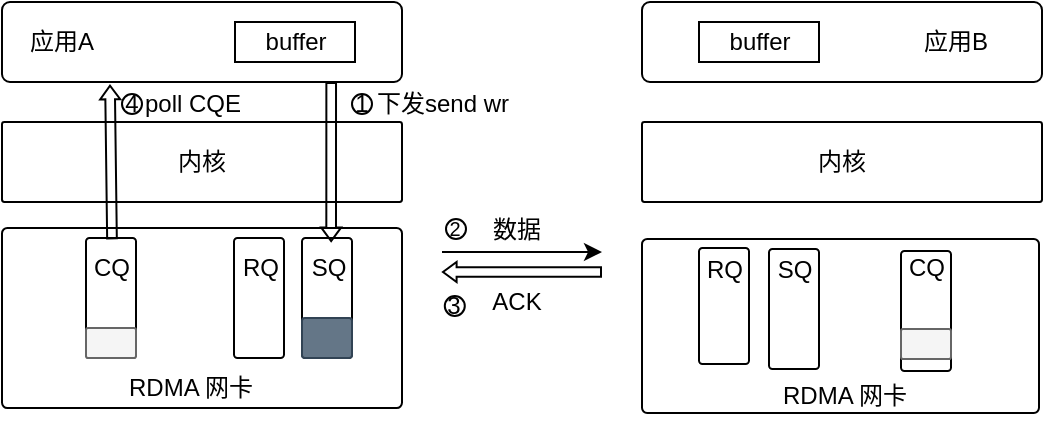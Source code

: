 <mxfile version="26.2.9">
  <diagram name="第 1 页" id="w701_fSm5EV3r7PEXog0">
    <mxGraphModel dx="2068" dy="1187" grid="1" gridSize="10" guides="1" tooltips="1" connect="1" arrows="1" fold="1" page="1" pageScale="1" pageWidth="827" pageHeight="1169" math="0" shadow="0">
      <root>
        <mxCell id="0" />
        <mxCell id="1" parent="0" />
        <mxCell id="aCxQCMfJFPx7ny7CXokQ-41" value="" style="rounded=1;whiteSpace=wrap;html=1;arcSize=3;" vertex="1" parent="1">
          <mxGeometry x="180" y="213" width="200" height="90" as="geometry" />
        </mxCell>
        <mxCell id="aCxQCMfJFPx7ny7CXokQ-42" value="" style="rounded=1;whiteSpace=wrap;html=1;arcSize=10;" vertex="1" parent="1">
          <mxGeometry x="180" y="100" width="200" height="40" as="geometry" />
        </mxCell>
        <mxCell id="aCxQCMfJFPx7ny7CXokQ-43" value="" style="rounded=1;whiteSpace=wrap;html=1;arcSize=10;" vertex="1" parent="1">
          <mxGeometry x="500" y="100" width="200" height="40" as="geometry" />
        </mxCell>
        <mxCell id="aCxQCMfJFPx7ny7CXokQ-44" value="应用A" style="text;html=1;align=center;verticalAlign=middle;whiteSpace=wrap;rounded=0;" vertex="1" parent="1">
          <mxGeometry x="180" y="105" width="60" height="30" as="geometry" />
        </mxCell>
        <mxCell id="aCxQCMfJFPx7ny7CXokQ-45" value="应用B" style="text;html=1;align=center;verticalAlign=middle;whiteSpace=wrap;rounded=0;" vertex="1" parent="1">
          <mxGeometry x="626.5" y="105" width="60" height="30" as="geometry" />
        </mxCell>
        <mxCell id="aCxQCMfJFPx7ny7CXokQ-46" value="buffer" style="rounded=0;whiteSpace=wrap;html=1;" vertex="1" parent="1">
          <mxGeometry x="296.5" y="110" width="60" height="20" as="geometry" />
        </mxCell>
        <mxCell id="aCxQCMfJFPx7ny7CXokQ-47" value="buffer" style="rounded=0;whiteSpace=wrap;html=1;" vertex="1" parent="1">
          <mxGeometry x="528.5" y="110" width="60" height="20" as="geometry" />
        </mxCell>
        <mxCell id="aCxQCMfJFPx7ny7CXokQ-48" value="" style="rounded=1;whiteSpace=wrap;html=1;arcSize=7;" vertex="1" parent="1">
          <mxGeometry x="222" y="218" width="25" height="60" as="geometry" />
        </mxCell>
        <mxCell id="aCxQCMfJFPx7ny7CXokQ-49" value="" style="rounded=1;whiteSpace=wrap;html=1;arcSize=7;" vertex="1" parent="1">
          <mxGeometry x="296" y="218" width="25" height="60" as="geometry" />
        </mxCell>
        <mxCell id="aCxQCMfJFPx7ny7CXokQ-50" value="" style="rounded=1;whiteSpace=wrap;html=1;arcSize=7;" vertex="1" parent="1">
          <mxGeometry x="330" y="218" width="25" height="60" as="geometry" />
        </mxCell>
        <mxCell id="aCxQCMfJFPx7ny7CXokQ-51" value="内核" style="rounded=1;whiteSpace=wrap;html=1;arcSize=3;" vertex="1" parent="1">
          <mxGeometry x="180" y="160" width="200" height="40" as="geometry" />
        </mxCell>
        <mxCell id="aCxQCMfJFPx7ny7CXokQ-52" value="内核" style="rounded=1;whiteSpace=wrap;html=1;arcSize=3;" vertex="1" parent="1">
          <mxGeometry x="500" y="160" width="200" height="40" as="geometry" />
        </mxCell>
        <mxCell id="aCxQCMfJFPx7ny7CXokQ-53" value="" style="rounded=1;whiteSpace=wrap;html=1;arcSize=3;" vertex="1" parent="1">
          <mxGeometry x="500" y="218.5" width="198.5" height="87" as="geometry" />
        </mxCell>
        <mxCell id="aCxQCMfJFPx7ny7CXokQ-54" value="" style="rounded=1;whiteSpace=wrap;html=1;arcSize=7;" vertex="1" parent="1">
          <mxGeometry x="528.5" y="223" width="25" height="58" as="geometry" />
        </mxCell>
        <mxCell id="aCxQCMfJFPx7ny7CXokQ-55" value="" style="rounded=1;whiteSpace=wrap;html=1;arcSize=7;" vertex="1" parent="1">
          <mxGeometry x="563.5" y="223.5" width="25" height="60" as="geometry" />
        </mxCell>
        <mxCell id="aCxQCMfJFPx7ny7CXokQ-56" value="" style="rounded=1;whiteSpace=wrap;html=1;arcSize=7;" vertex="1" parent="1">
          <mxGeometry x="629.5" y="224.5" width="25" height="60" as="geometry" />
        </mxCell>
        <mxCell id="aCxQCMfJFPx7ny7CXokQ-57" value="RDMA 网卡" style="text;html=1;align=center;verticalAlign=middle;whiteSpace=wrap;rounded=0;" vertex="1" parent="1">
          <mxGeometry x="237" y="278" width="75" height="30" as="geometry" />
        </mxCell>
        <mxCell id="aCxQCMfJFPx7ny7CXokQ-58" value="RDMA 网卡" style="text;html=1;align=center;verticalAlign=middle;whiteSpace=wrap;rounded=0;" vertex="1" parent="1">
          <mxGeometry x="561.38" y="283" width="81.25" height="28" as="geometry" />
        </mxCell>
        <mxCell id="aCxQCMfJFPx7ny7CXokQ-59" value="" style="rounded=1;whiteSpace=wrap;html=1;arcSize=7;fillColor=#f5f5f5;fontColor=#333333;strokeColor=#666666;" vertex="1" parent="1">
          <mxGeometry x="222" y="263" width="25" height="15" as="geometry" />
        </mxCell>
        <mxCell id="aCxQCMfJFPx7ny7CXokQ-60" value="CQ" style="text;html=1;align=center;verticalAlign=middle;whiteSpace=wrap;rounded=0;" vertex="1" parent="1">
          <mxGeometry x="204.5" y="218" width="60" height="30" as="geometry" />
        </mxCell>
        <mxCell id="aCxQCMfJFPx7ny7CXokQ-61" value="RQ" style="text;html=1;align=center;verticalAlign=middle;resizable=0;points=[];autosize=1;strokeColor=none;fillColor=none;" vertex="1" parent="1">
          <mxGeometry x="288.5" y="218" width="40" height="30" as="geometry" />
        </mxCell>
        <mxCell id="aCxQCMfJFPx7ny7CXokQ-62" value="SQ" style="text;html=1;align=center;verticalAlign=middle;resizable=0;points=[];autosize=1;strokeColor=none;fillColor=none;" vertex="1" parent="1">
          <mxGeometry x="322.5" y="218" width="40" height="30" as="geometry" />
        </mxCell>
        <mxCell id="aCxQCMfJFPx7ny7CXokQ-63" value="CQ" style="text;html=1;align=center;verticalAlign=middle;resizable=0;points=[];autosize=1;strokeColor=none;fillColor=none;" vertex="1" parent="1">
          <mxGeometry x="621.5" y="217.5" width="40" height="30" as="geometry" />
        </mxCell>
        <mxCell id="aCxQCMfJFPx7ny7CXokQ-64" value="" style="rounded=1;whiteSpace=wrap;html=1;arcSize=7;fillColor=#f5f5f5;fontColor=#333333;strokeColor=#666666;" vertex="1" parent="1">
          <mxGeometry x="629.5" y="263.5" width="25" height="15" as="geometry" />
        </mxCell>
        <mxCell id="aCxQCMfJFPx7ny7CXokQ-65" value="RQ" style="text;html=1;align=center;verticalAlign=middle;resizable=0;points=[];autosize=1;strokeColor=none;fillColor=none;" vertex="1" parent="1">
          <mxGeometry x="521" y="218.5" width="40" height="30" as="geometry" />
        </mxCell>
        <mxCell id="aCxQCMfJFPx7ny7CXokQ-66" value="SQ" style="text;html=1;align=center;verticalAlign=middle;resizable=0;points=[];autosize=1;strokeColor=none;fillColor=none;" vertex="1" parent="1">
          <mxGeometry x="556" y="218.5" width="40" height="30" as="geometry" />
        </mxCell>
        <mxCell id="aCxQCMfJFPx7ny7CXokQ-67" value="" style="rounded=1;whiteSpace=wrap;html=1;arcSize=7;fillColor=#647687;fontColor=#ffffff;strokeColor=#314354;" vertex="1" parent="1">
          <mxGeometry x="330" y="258" width="25" height="20" as="geometry" />
        </mxCell>
        <mxCell id="aCxQCMfJFPx7ny7CXokQ-68" value="数据" style="text;html=1;align=center;verticalAlign=middle;resizable=0;points=[];autosize=1;strokeColor=none;fillColor=none;" vertex="1" parent="1">
          <mxGeometry x="412" y="198.5" width="50" height="30" as="geometry" />
        </mxCell>
        <mxCell id="aCxQCMfJFPx7ny7CXokQ-69" value="" style="shape=flexArrow;endArrow=classic;html=1;rounded=0;endWidth=4.194;endSize=1.933;width=4.833;" edge="1" parent="1">
          <mxGeometry width="50" height="50" relative="1" as="geometry">
            <mxPoint x="480" y="235" as="sourcePoint" />
            <mxPoint x="400" y="235" as="targetPoint" />
          </mxGeometry>
        </mxCell>
        <mxCell id="aCxQCMfJFPx7ny7CXokQ-70" value="" style="endArrow=classic;html=1;rounded=0;" edge="1" parent="1">
          <mxGeometry width="50" height="50" relative="1" as="geometry">
            <mxPoint x="400" y="225" as="sourcePoint" />
            <mxPoint x="480" y="225" as="targetPoint" />
          </mxGeometry>
        </mxCell>
        <mxCell id="aCxQCMfJFPx7ny7CXokQ-71" value="ACK" style="text;html=1;align=center;verticalAlign=middle;resizable=0;points=[];autosize=1;strokeColor=none;fillColor=none;" vertex="1" parent="1">
          <mxGeometry x="412" y="235" width="50" height="30" as="geometry" />
        </mxCell>
        <mxCell id="aCxQCMfJFPx7ny7CXokQ-72" value="" style="ellipse;whiteSpace=wrap;html=1;aspect=fixed;" vertex="1" parent="1">
          <mxGeometry x="402" y="208.5" width="10" height="10" as="geometry" />
        </mxCell>
        <mxCell id="aCxQCMfJFPx7ny7CXokQ-73" value="&lt;font style=&quot;font-size: 10px;&quot;&gt;2&lt;/font&gt;" style="text;html=1;align=center;verticalAlign=middle;resizable=0;points=[];autosize=1;strokeColor=none;fillColor=none;" vertex="1" parent="1">
          <mxGeometry x="391.4" y="197.5" width="30" height="30" as="geometry" />
        </mxCell>
        <mxCell id="aCxQCMfJFPx7ny7CXokQ-74" value="3" style="ellipse;whiteSpace=wrap;html=1;aspect=fixed;" vertex="1" parent="1">
          <mxGeometry x="401.4" y="247" width="10" height="10" as="geometry" />
        </mxCell>
        <mxCell id="aCxQCMfJFPx7ny7CXokQ-75" value="" style="shape=flexArrow;endArrow=classic;html=1;rounded=0;endWidth=4.194;endSize=1.933;width=4.833;entryX=0.63;entryY=1.067;entryDx=0;entryDy=0;entryPerimeter=0;" edge="1" parent="1">
          <mxGeometry width="50" height="50" relative="1" as="geometry">
            <mxPoint x="235" y="218.66" as="sourcePoint" />
            <mxPoint x="234" y="141.34" as="targetPoint" />
          </mxGeometry>
        </mxCell>
        <mxCell id="aCxQCMfJFPx7ny7CXokQ-76" value="poll CQE" style="text;html=1;align=center;verticalAlign=middle;resizable=0;points=[];autosize=1;strokeColor=none;fillColor=none;" vertex="1" parent="1">
          <mxGeometry x="240" y="136" width="70" height="30" as="geometry" />
        </mxCell>
        <mxCell id="aCxQCMfJFPx7ny7CXokQ-77" value="4" style="ellipse;whiteSpace=wrap;html=1;aspect=fixed;" vertex="1" parent="1">
          <mxGeometry x="240" y="146" width="10" height="10" as="geometry" />
        </mxCell>
        <mxCell id="aCxQCMfJFPx7ny7CXokQ-78" value="" style="shape=flexArrow;endArrow=classic;html=1;rounded=0;endWidth=4.194;endSize=1.933;width=4.833;entryX=0.552;entryY=0.067;entryDx=0;entryDy=0;entryPerimeter=0;exitX=0.823;exitY=1;exitDx=0;exitDy=0;exitPerimeter=0;" edge="1" parent="1" source="aCxQCMfJFPx7ny7CXokQ-42" target="aCxQCMfJFPx7ny7CXokQ-62">
          <mxGeometry width="50" height="50" relative="1" as="geometry">
            <mxPoint x="345" y="144" as="sourcePoint" />
            <mxPoint x="434" y="52.68" as="targetPoint" />
          </mxGeometry>
        </mxCell>
        <mxCell id="aCxQCMfJFPx7ny7CXokQ-79" value="下发send wr" style="text;html=1;align=center;verticalAlign=middle;resizable=0;points=[];autosize=1;strokeColor=none;fillColor=none;" vertex="1" parent="1">
          <mxGeometry x="355" y="136" width="90" height="30" as="geometry" />
        </mxCell>
        <mxCell id="aCxQCMfJFPx7ny7CXokQ-80" value="1" style="ellipse;whiteSpace=wrap;html=1;aspect=fixed;" vertex="1" parent="1">
          <mxGeometry x="355" y="146" width="10" height="10" as="geometry" />
        </mxCell>
      </root>
    </mxGraphModel>
  </diagram>
</mxfile>

